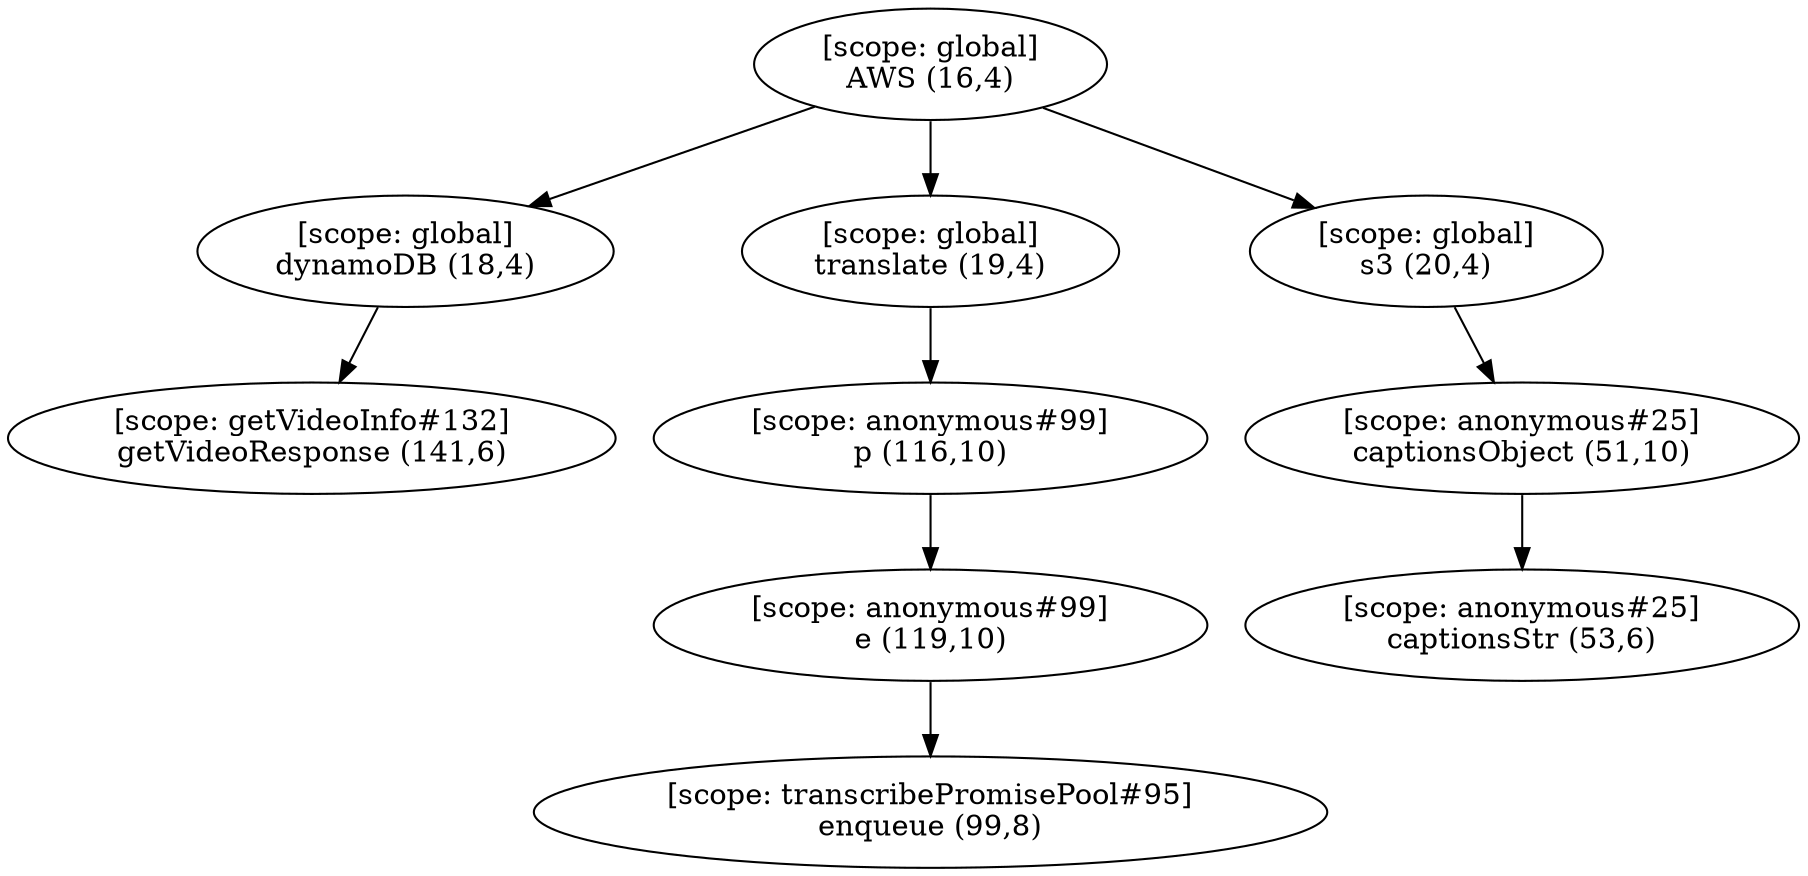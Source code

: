 digraph G {
  graph [ rankdir =TB ];
subgraph global {
  graph [ label = "Scope [global]" ];
  "[scope: global]
AWS (16,4)";
  "[scope: global]
dynamoDB (18,4)";
  "[scope: global]
translate (19,4)";
  "[scope: global]
s3 (20,4)";
}

subgraph anonymous_25 {
  graph [ label = "Scope [anonymous_25]" ];
  "[scope: anonymous#25]
captionsObject (51,10)";
  "[scope: anonymous#25]
captionsStr (53,6)";
}

subgraph anonymous_99 {
  graph [ label = "Scope [anonymous_99]" ];
  "[scope: anonymous#99]
p (116,10)";
  "[scope: anonymous#99]
e (119,10)";
}

subgraph transcribePromisePool_95 {
  graph [ label = "Scope [transcribePromisePool_95]" ];
  "[scope: transcribePromisePool#95]
enqueue (99,8)";
}

subgraph getVideoInfo_132 {
  graph [ label = "Scope [getVideoInfo_132]" ];
  "[scope: getVideoInfo#132]
getVideoResponse (141,6)";
}

  "[scope: global]
AWS (16,4)" -> "[scope: global]
dynamoDB (18,4)";
  "[scope: global]
AWS (16,4)" -> "[scope: global]
translate (19,4)";
  "[scope: global]
AWS (16,4)" -> "[scope: global]
s3 (20,4)";
  "[scope: global]
s3 (20,4)" -> "[scope: anonymous#25]
captionsObject (51,10)";
  "[scope: anonymous#25]
captionsObject (51,10)" -> "[scope: anonymous#25]
captionsStr (53,6)";
  "[scope: global]
translate (19,4)" -> "[scope: anonymous#99]
p (116,10)";
  "[scope: anonymous#99]
p (116,10)" -> "[scope: anonymous#99]
e (119,10)";
  "[scope: anonymous#99]
e (119,10)" -> "[scope: transcribePromisePool#95]
enqueue (99,8)";
  "[scope: global]
dynamoDB (18,4)" -> "[scope: getVideoInfo#132]
getVideoResponse (141,6)";
}
